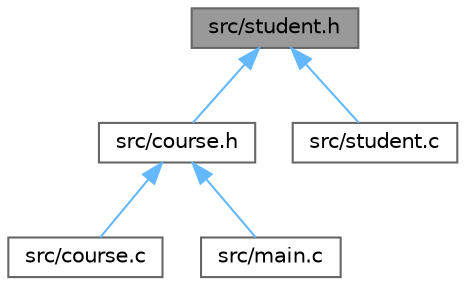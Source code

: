 digraph "src/student.h"
{
 // LATEX_PDF_SIZE
  bgcolor="transparent";
  edge [fontname=Helvetica,fontsize=10,labelfontname=Helvetica,labelfontsize=10];
  node [fontname=Helvetica,fontsize=10,shape=box,height=0.2,width=0.4];
  Node1 [label="src/student.h",height=0.2,width=0.4,color="gray40", fillcolor="grey60", style="filled", fontcolor="black",tooltip="Header file for the Student struct and associated functions."];
  Node1 -> Node2 [dir="back",color="steelblue1",style="solid"];
  Node2 [label="src/course.h",height=0.2,width=0.4,color="grey40", fillcolor="white", style="filled",URL="$course_8h.html",tooltip="Header file for the Course struct and associated functions."];
  Node2 -> Node3 [dir="back",color="steelblue1",style="solid"];
  Node3 [label="src/course.c",height=0.2,width=0.4,color="grey40", fillcolor="white", style="filled",URL="$course_8c.html",tooltip="Source file for the Course struct and associated functions."];
  Node2 -> Node4 [dir="back",color="steelblue1",style="solid"];
  Node4 [label="src/main.c",height=0.2,width=0.4,color="grey40", fillcolor="white", style="filled",URL="$main_8c.html",tooltip="Main program file for the student-course program."];
  Node1 -> Node5 [dir="back",color="steelblue1",style="solid"];
  Node5 [label="src/student.c",height=0.2,width=0.4,color="grey40", fillcolor="white", style="filled",URL="$student_8c.html",tooltip="Source file for the Student struct and associated functions."];
}
